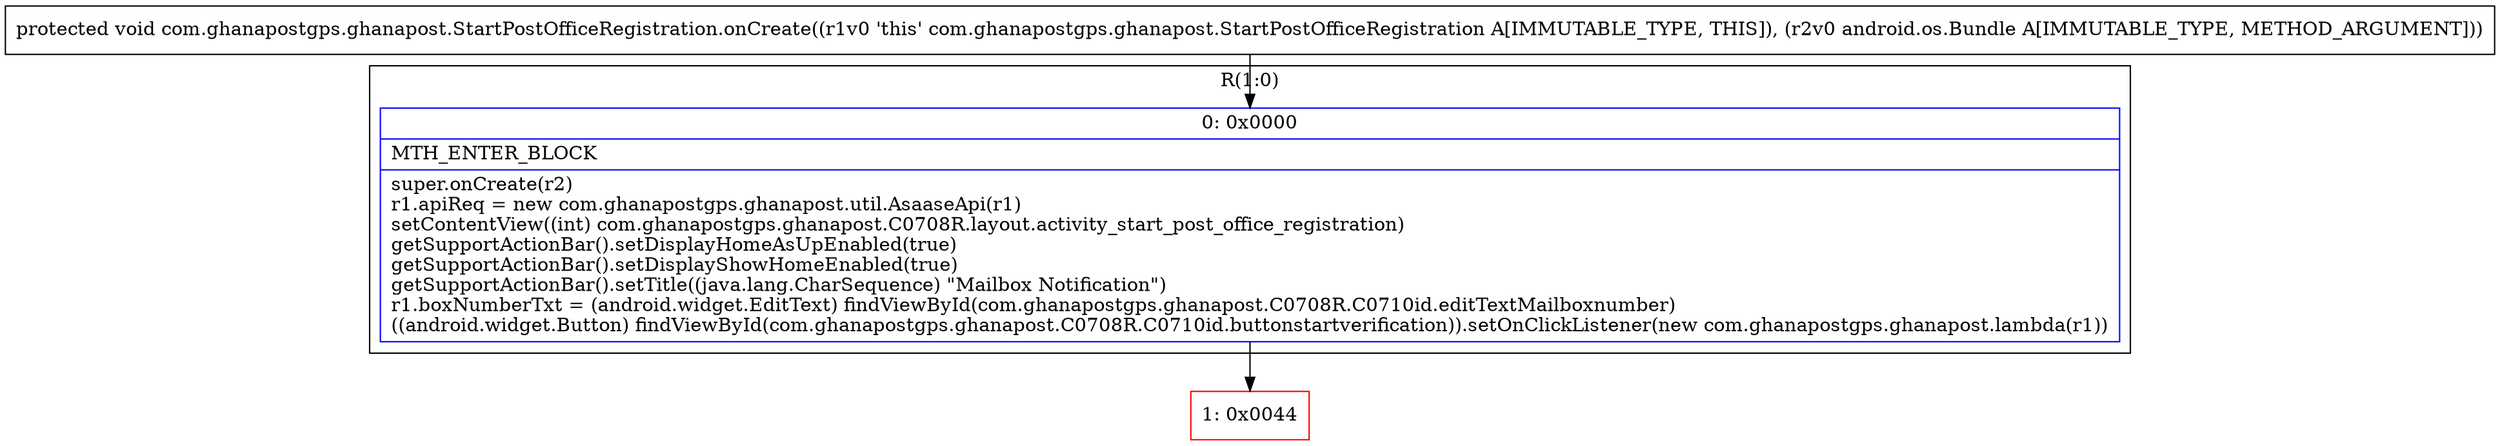 digraph "CFG forcom.ghanapostgps.ghanapost.StartPostOfficeRegistration.onCreate(Landroid\/os\/Bundle;)V" {
subgraph cluster_Region_1807138096 {
label = "R(1:0)";
node [shape=record,color=blue];
Node_0 [shape=record,label="{0\:\ 0x0000|MTH_ENTER_BLOCK\l|super.onCreate(r2)\lr1.apiReq = new com.ghanapostgps.ghanapost.util.AsaaseApi(r1)\lsetContentView((int) com.ghanapostgps.ghanapost.C0708R.layout.activity_start_post_office_registration)\lgetSupportActionBar().setDisplayHomeAsUpEnabled(true)\lgetSupportActionBar().setDisplayShowHomeEnabled(true)\lgetSupportActionBar().setTitle((java.lang.CharSequence) \"Mailbox Notification\")\lr1.boxNumberTxt = (android.widget.EditText) findViewById(com.ghanapostgps.ghanapost.C0708R.C0710id.editTextMailboxnumber)\l((android.widget.Button) findViewById(com.ghanapostgps.ghanapost.C0708R.C0710id.buttonstartverification)).setOnClickListener(new com.ghanapostgps.ghanapost.lambda(r1))\l}"];
}
Node_1 [shape=record,color=red,label="{1\:\ 0x0044}"];
MethodNode[shape=record,label="{protected void com.ghanapostgps.ghanapost.StartPostOfficeRegistration.onCreate((r1v0 'this' com.ghanapostgps.ghanapost.StartPostOfficeRegistration A[IMMUTABLE_TYPE, THIS]), (r2v0 android.os.Bundle A[IMMUTABLE_TYPE, METHOD_ARGUMENT])) }"];
MethodNode -> Node_0;
Node_0 -> Node_1;
}

